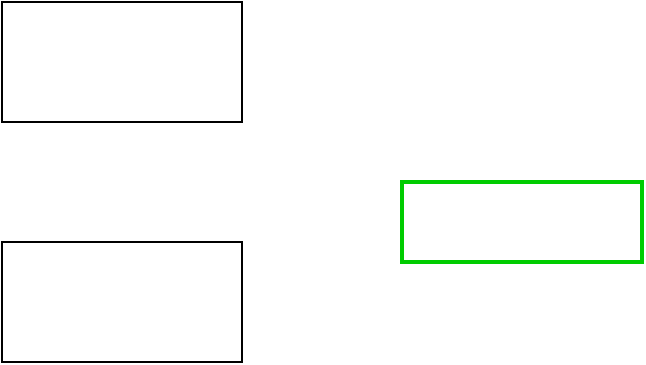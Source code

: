 <mxfile>
    <diagram id="bNSy-288-PB9z7IHNm_a" name="Page-1">
        <mxGraphModel dx="860" dy="448" grid="1" gridSize="10" guides="1" tooltips="1" connect="1" arrows="1" fold="1" page="1" pageScale="1" pageWidth="827" pageHeight="1169" math="0" shadow="0">
            <root>
                <mxCell id="0"/>
                <mxCell id="1" parent="0"/>
                <mxCell id="3" value="" style="rounded=0;whiteSpace=wrap;html=1;" vertex="1" parent="1">
                    <mxGeometry x="80" y="110" width="120" height="60" as="geometry"/>
                </mxCell>
                <mxCell id="4" value="" style="rounded=0;whiteSpace=wrap;html=1;" vertex="1" parent="1">
                    <mxGeometry x="80" y="230" width="120" height="60" as="geometry"/>
                </mxCell>
                <mxCell id="5" value="" style="rounded=0;whiteSpace=wrap;html=1;strokeColor=#00CC00;strokeWidth=2;" vertex="1" parent="1">
                    <mxGeometry x="280" y="200" width="120" height="40" as="geometry"/>
                </mxCell>
            </root>
        </mxGraphModel>
    </diagram>
</mxfile>